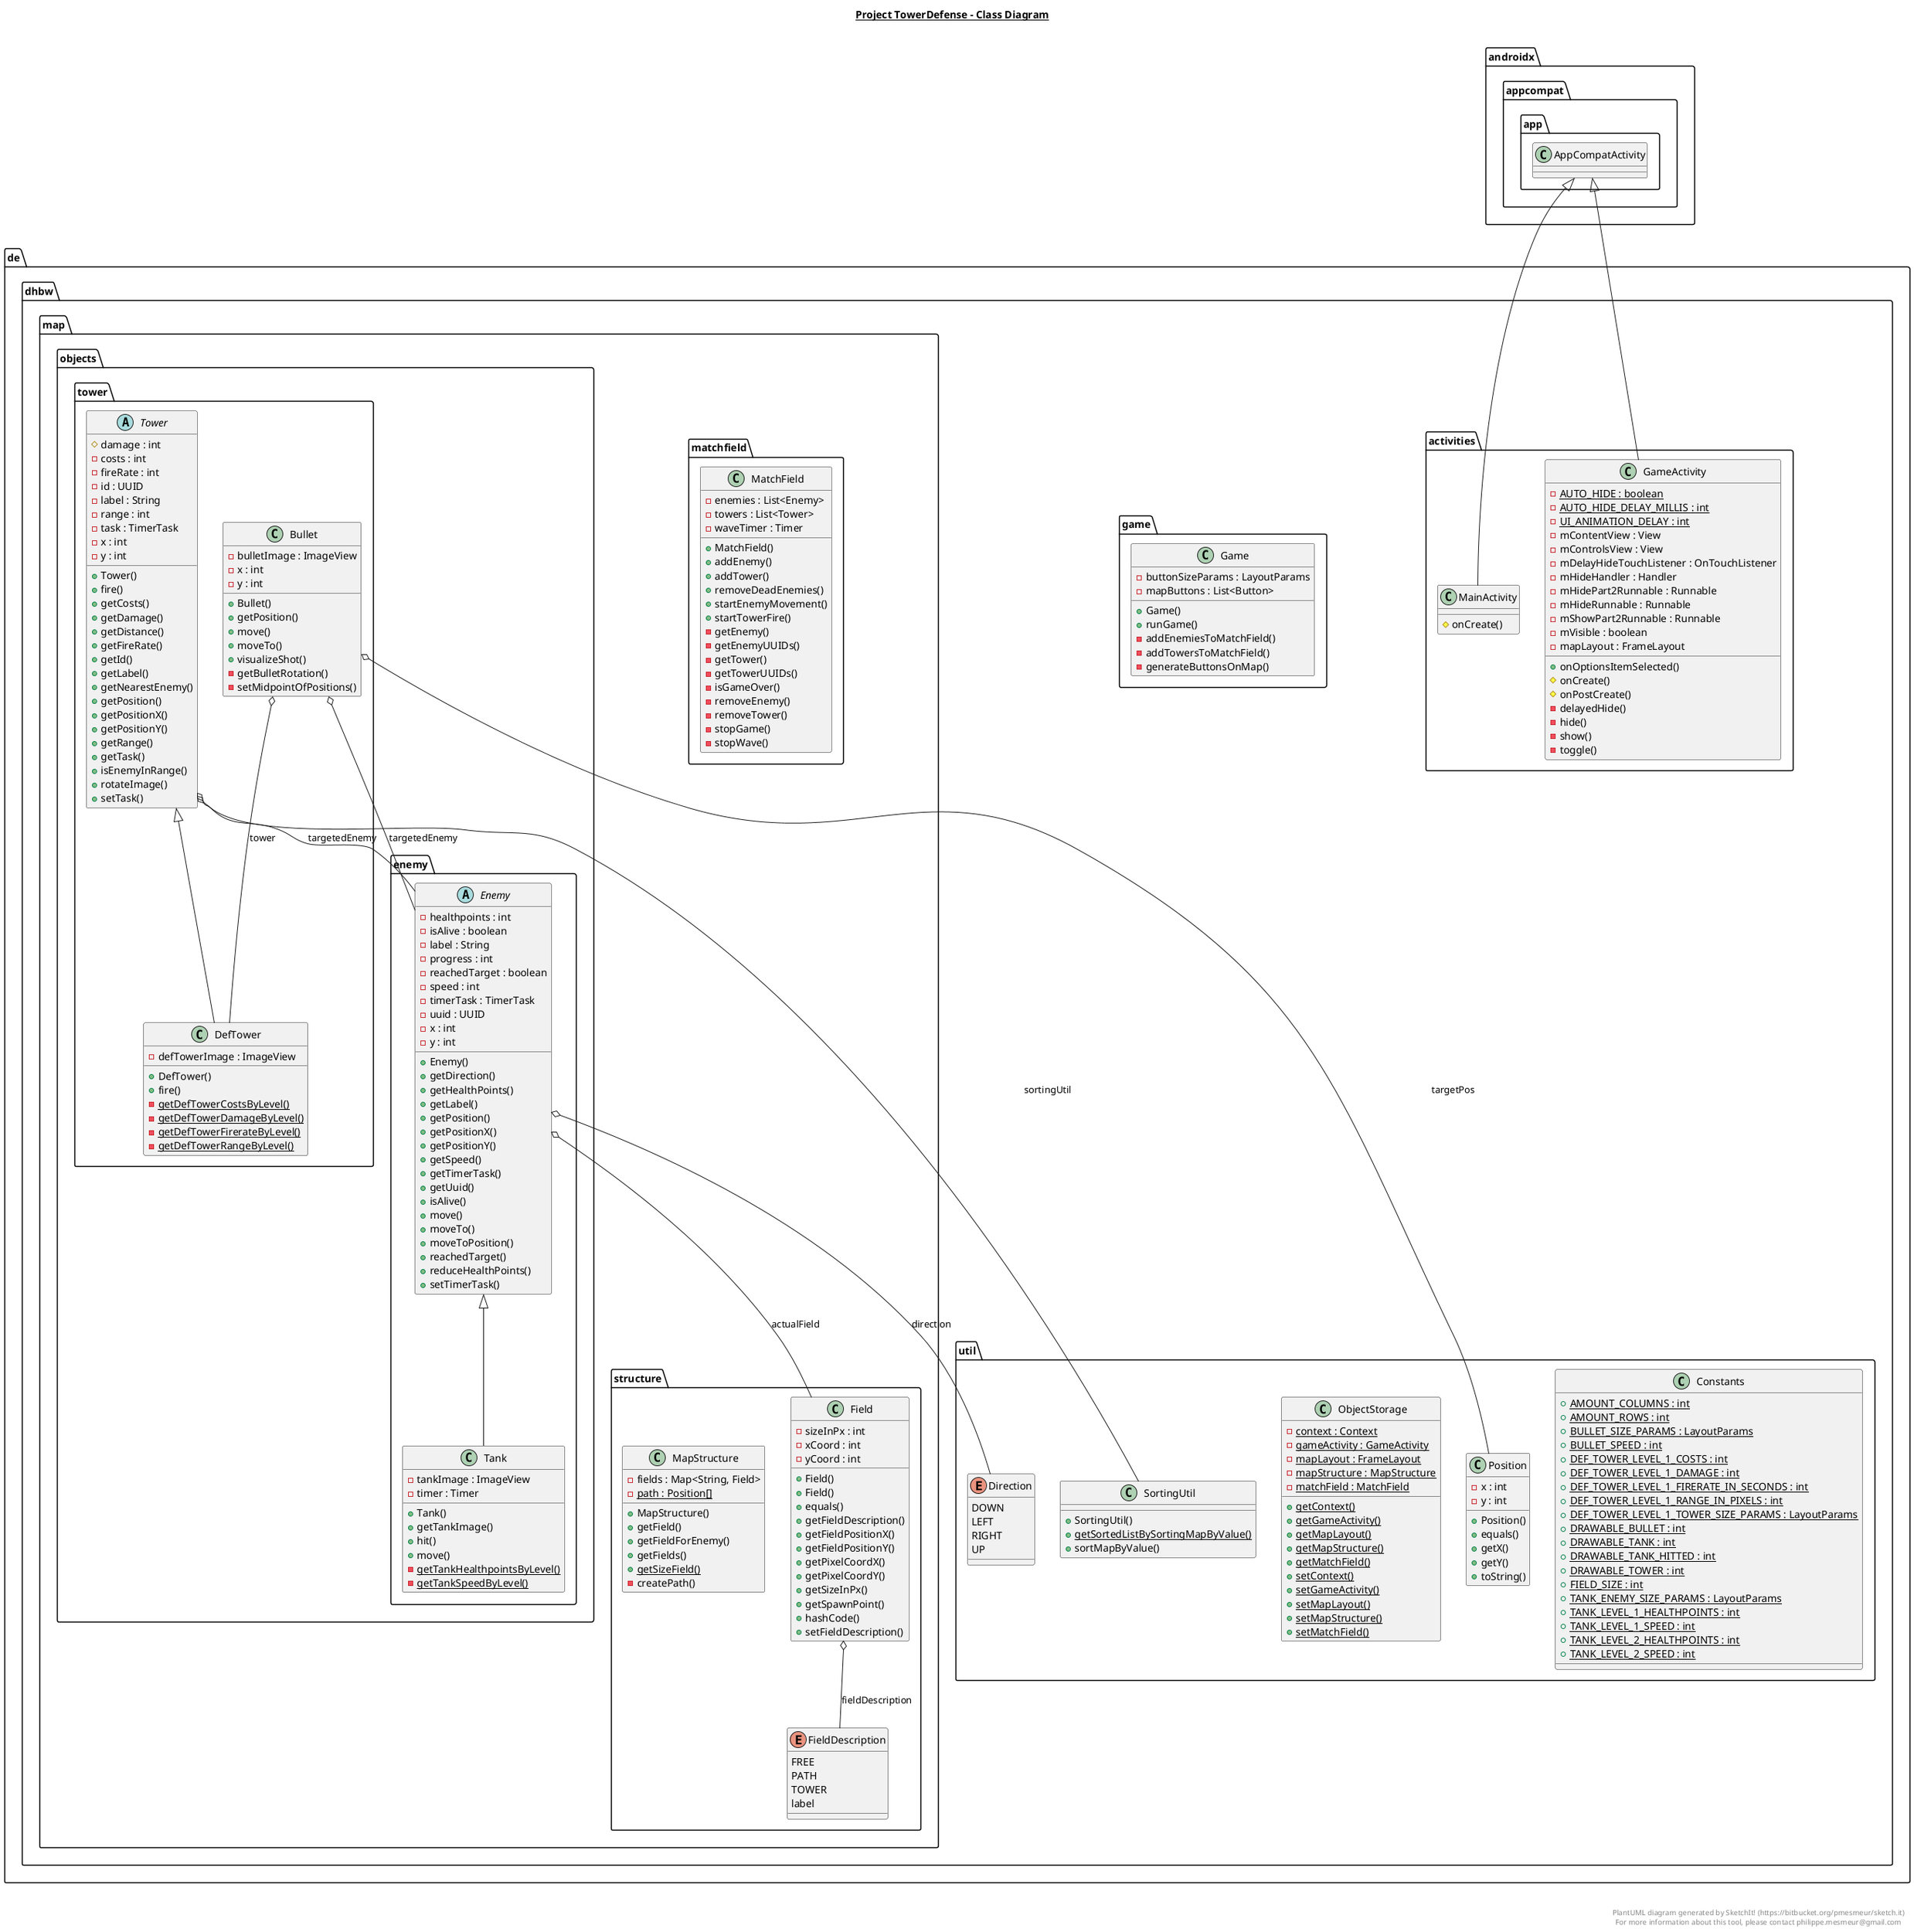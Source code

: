 @startuml

title __Project TowerDefense - Class Diagram__\n

  package de.dhbw {
    package de.dhbw.activities {
      class de.dhbw.activities.MainActivity {
        # onCreate()
      }

      class de.dhbw.activities.GameActivity {
        {static} - AUTO_HIDE : boolean
        {static} - AUTO_HIDE_DELAY_MILLIS : int
        {static} - UI_ANIMATION_DELAY : int
        - mContentView : View
        - mControlsView : View
        - mDelayHideTouchListener : OnTouchListener
        - mHideHandler : Handler
        - mHidePart2Runnable : Runnable
        - mHideRunnable : Runnable
        - mShowPart2Runnable : Runnable
        - mVisible : boolean
        - mapLayout : FrameLayout
        + onOptionsItemSelected()
        # onCreate()
        # onPostCreate()
        - delayedHide()
        - hide()
        - show()
        - toggle()
      }
    }

    package de.dhbw.game {
      class de.dhbw.game.Game {
        - buttonSizeParams : LayoutParams
        - mapButtons : List<Button>
        + Game()
        + runGame()
        - addEnemiesToMatchField()
        - addTowersToMatchField()
        - generateButtonsOnMap()
      }
    }

    package de.dhbw.map {
      package de.dhbw.map.matchfield {
        class de.dhbw.map.matchfield.MatchField {
          - enemies : List<Enemy>
          - towers : List<Tower>
          - waveTimer : Timer
          + MatchField()
          + addEnemy()
          + addTower()
          + removeDeadEnemies()
          + startEnemyMovement()
          + startTowerFire()
          - getEnemy()
          - getEnemyUUIDs()
          - getTower()
          - getTowerUUIDs()
          - isGameOver()
          - removeEnemy()
          - removeTower()
          - stopGame()
          - stopWave()
        }
      }

      package de.dhbw.map.objects {
        package de.dhbw.map.objects.enemy {
          abstract class de.dhbw.map.objects.enemy.Enemy {
            - healthpoints : int
            - isAlive : boolean
            - label : String
            - progress : int
            - reachedTarget : boolean
            - speed : int
            - timerTask : TimerTask
            - uuid : UUID
            - x : int
            - y : int
            + Enemy()
            + getDirection()
            + getHealthPoints()
            + getLabel()
            + getPosition()
            + getPositionX()
            + getPositionY()
            + getSpeed()
            + getTimerTask()
            + getUuid()
            + isAlive()
            + move()
            + moveTo()
            + moveToPosition()
            + reachedTarget()
            + reduceHealthPoints()
            + setTimerTask()
          }

          class de.dhbw.map.objects.enemy.Tank {
            - tankImage : ImageView
            - timer : Timer
            + Tank()
            + getTankImage()
            + hit()
            + move()
            {static} - getTankHealthpointsByLevel()
            {static} - getTankSpeedByLevel()
          }
        }

        package de.dhbw.map.objects.tower {
          class de.dhbw.map.objects.tower.Bullet {
            - bulletImage : ImageView
            - x : int
            - y : int
            + Bullet()
            + getPosition()
            + move()
            + moveTo()
            + visualizeShot()
            - getBulletRotation()
            - setMidpointOfPositions()
          }

          class de.dhbw.map.objects.tower.DefTower {
            - defTowerImage : ImageView
            + DefTower()
            + fire()
            {static} - getDefTowerCostsByLevel()
            {static} - getDefTowerDamageByLevel()
            {static} - getDefTowerFirerateByLevel()
            {static} - getDefTowerRangeByLevel()
          }

          abstract class de.dhbw.map.objects.tower.Tower {
            # damage : int
            - costs : int
            - fireRate : int
            - id : UUID
            - label : String
            - range : int
            - task : TimerTask
            - x : int
            - y : int
            + Tower()
            + fire()
            + getCosts()
            + getDamage()
            + getDistance()
            + getFireRate()
            + getId()
            + getLabel()
            + getNearestEnemy()
            + getPosition()
            + getPositionX()
            + getPositionY()
            + getRange()
            + getTask()
            + isEnemyInRange()
            + rotateImage()
            + setTask()
          }
        }
      }

      package de.dhbw.map.structure {
        class de.dhbw.map.structure.Field {
          - sizeInPx : int
          - xCoord : int
          - yCoord : int
          + Field()
          + Field()
          + equals()
          + getFieldDescription()
          + getFieldPositionX()
          + getFieldPositionY()
          + getPixelCoordX()
          + getPixelCoordY()
          + getSizeInPx()
          + getSpawnPoint()
          + hashCode()
          + setFieldDescription()
        }

        enum de.dhbw.map.structure.FieldDescription {
          FREE
          PATH
          TOWER
          label
        }

        class de.dhbw.map.structure.MapStructure {
          - fields : Map<String, Field>
          {static} - path : Position[]
          + MapStructure()
          + getField()
          + getFieldForEnemy()
          + getFields()
          {static} + getSizeField()
          - createPath()
        }
      }
    }

    package de.dhbw.util {
      class de.dhbw.util.Constants {
        {static} + AMOUNT_COLUMNS : int
        {static} + AMOUNT_ROWS : int
        {static} + BULLET_SIZE_PARAMS : LayoutParams
        {static} + BULLET_SPEED : int
        {static} + DEF_TOWER_LEVEL_1_COSTS : int
        {static} + DEF_TOWER_LEVEL_1_DAMAGE : int
        {static} + DEF_TOWER_LEVEL_1_FIRERATE_IN_SECONDS : int
        {static} + DEF_TOWER_LEVEL_1_RANGE_IN_PIXELS : int
        {static} + DEF_TOWER_LEVEL_1_TOWER_SIZE_PARAMS : LayoutParams
        {static} + DRAWABLE_BULLET : int
        {static} + DRAWABLE_TANK : int
        {static} + DRAWABLE_TANK_HITTED : int
        {static} + DRAWABLE_TOWER : int
        {static} + FIELD_SIZE : int
        {static} + TANK_ENEMY_SIZE_PARAMS : LayoutParams
        {static} + TANK_LEVEL_1_HEALTHPOINTS : int
        {static} + TANK_LEVEL_1_SPEED : int
        {static} + TANK_LEVEL_2_HEALTHPOINTS : int
        {static} + TANK_LEVEL_2_SPEED : int
      }

      enum de.dhbw.util.Direction {
        DOWN
        LEFT
        RIGHT
        UP
      }

      class de.dhbw.util.ObjectStorage {
        {static} - context : Context
        {static} - gameActivity : GameActivity
        {static} - mapLayout : FrameLayout
        {static} - mapStructure : MapStructure
        {static} - matchField : MatchField
        {static} + getContext()
        {static} + getGameActivity()
        {static} + getMapLayout()
        {static} + getMapStructure()
        {static} + getMatchField()
        {static} + setContext()
        {static} + setGameActivity()
        {static} + setMapLayout()
        {static} + setMapStructure()
        {static} + setMatchField()
      }

      class de.dhbw.util.Position {
        - x : int
        - y : int
        + Position()
        + equals()
        + getX()
        + getY()
        + toString()
      }

      class de.dhbw.util.SortingUtil {
        + SortingUtil()
        {static} + getSortedListBySortingMapByValue()
        + sortMapByValue()
      }
    }
  }
  

  de.dhbw.activities.GameActivity -up-|> androidx.appcompat.app.AppCompatActivity
  de.dhbw.activities.MainActivity -up-|> androidx.appcompat.app.AppCompatActivity
  de.dhbw.map.objects.enemy.Enemy o-- de.dhbw.map.structure.Field : actualField
  de.dhbw.map.objects.enemy.Enemy o-- de.dhbw.util.Direction : direction
  de.dhbw.map.objects.enemy.Tank -up-|> de.dhbw.map.objects.enemy.Enemy
  de.dhbw.map.objects.tower.Bullet o-- de.dhbw.util.Position : targetPos
  de.dhbw.map.objects.tower.Bullet o-- de.dhbw.map.objects.enemy.Enemy : targetedEnemy
  de.dhbw.map.objects.tower.Bullet o-- de.dhbw.map.objects.tower.DefTower : tower
  de.dhbw.map.objects.tower.DefTower -up-|> de.dhbw.map.objects.tower.Tower
  de.dhbw.map.objects.tower.Tower o-- de.dhbw.map.objects.enemy.Enemy : targetedEnemy
  de.dhbw.map.objects.tower.Tower o-- de.dhbw.util.SortingUtil : sortingUtil
  de.dhbw.map.structure.Field o-- de.dhbw.map.structure.FieldDescription : fieldDescription


right footer


PlantUML diagram generated by SketchIt! (https://bitbucket.org/pmesmeur/sketch.it)
For more information about this tool, please contact philippe.mesmeur@gmail.com
endfooter

@enduml

